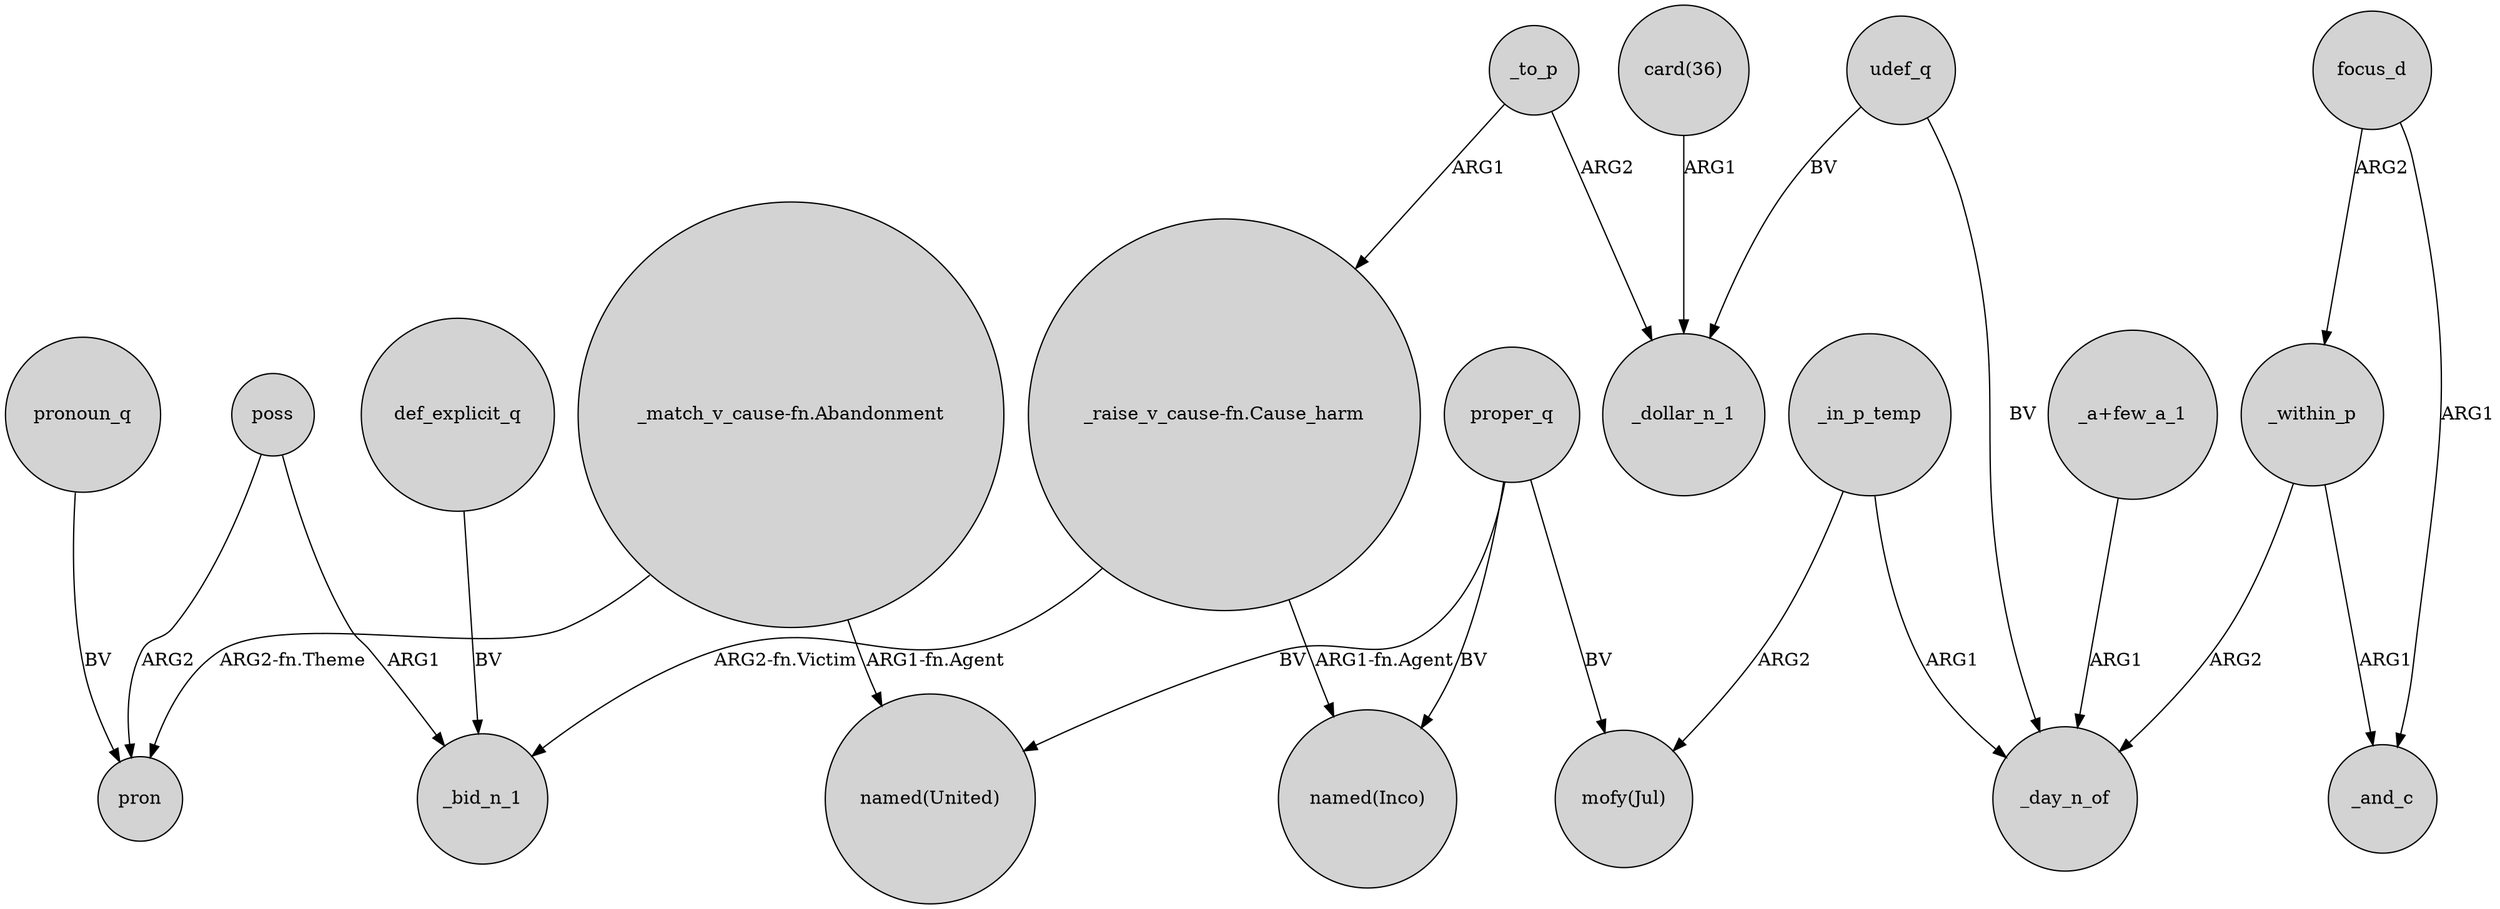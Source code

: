 digraph {
	node [shape=circle style=filled]
	_in_p_temp -> "mofy(Jul)" [label=ARG2]
	poss -> _bid_n_1 [label=ARG1]
	"card(36)" -> _dollar_n_1 [label=ARG1]
	_to_p -> _dollar_n_1 [label=ARG2]
	"_raise_v_cause-fn.Cause_harm" -> _bid_n_1 [label="ARG2-fn.Victim"]
	_in_p_temp -> _day_n_of [label=ARG1]
	"_raise_v_cause-fn.Cause_harm" -> "named(Inco)" [label="ARG1-fn.Agent"]
	pronoun_q -> pron [label=BV]
	udef_q -> _day_n_of [label=BV]
	def_explicit_q -> _bid_n_1 [label=BV]
	poss -> pron [label=ARG2]
	_within_p -> _day_n_of [label=ARG2]
	focus_d -> _within_p [label=ARG2]
	"_match_v_cause-fn.Abandonment" -> pron [label="ARG2-fn.Theme"]
	udef_q -> _dollar_n_1 [label=BV]
	focus_d -> _and_c [label=ARG1]
	proper_q -> "named(United)" [label=BV]
	proper_q -> "named(Inco)" [label=BV]
	proper_q -> "mofy(Jul)" [label=BV]
	_to_p -> "_raise_v_cause-fn.Cause_harm" [label=ARG1]
	"_match_v_cause-fn.Abandonment" -> "named(United)" [label="ARG1-fn.Agent"]
	_within_p -> _and_c [label=ARG1]
	"_a+few_a_1" -> _day_n_of [label=ARG1]
}
